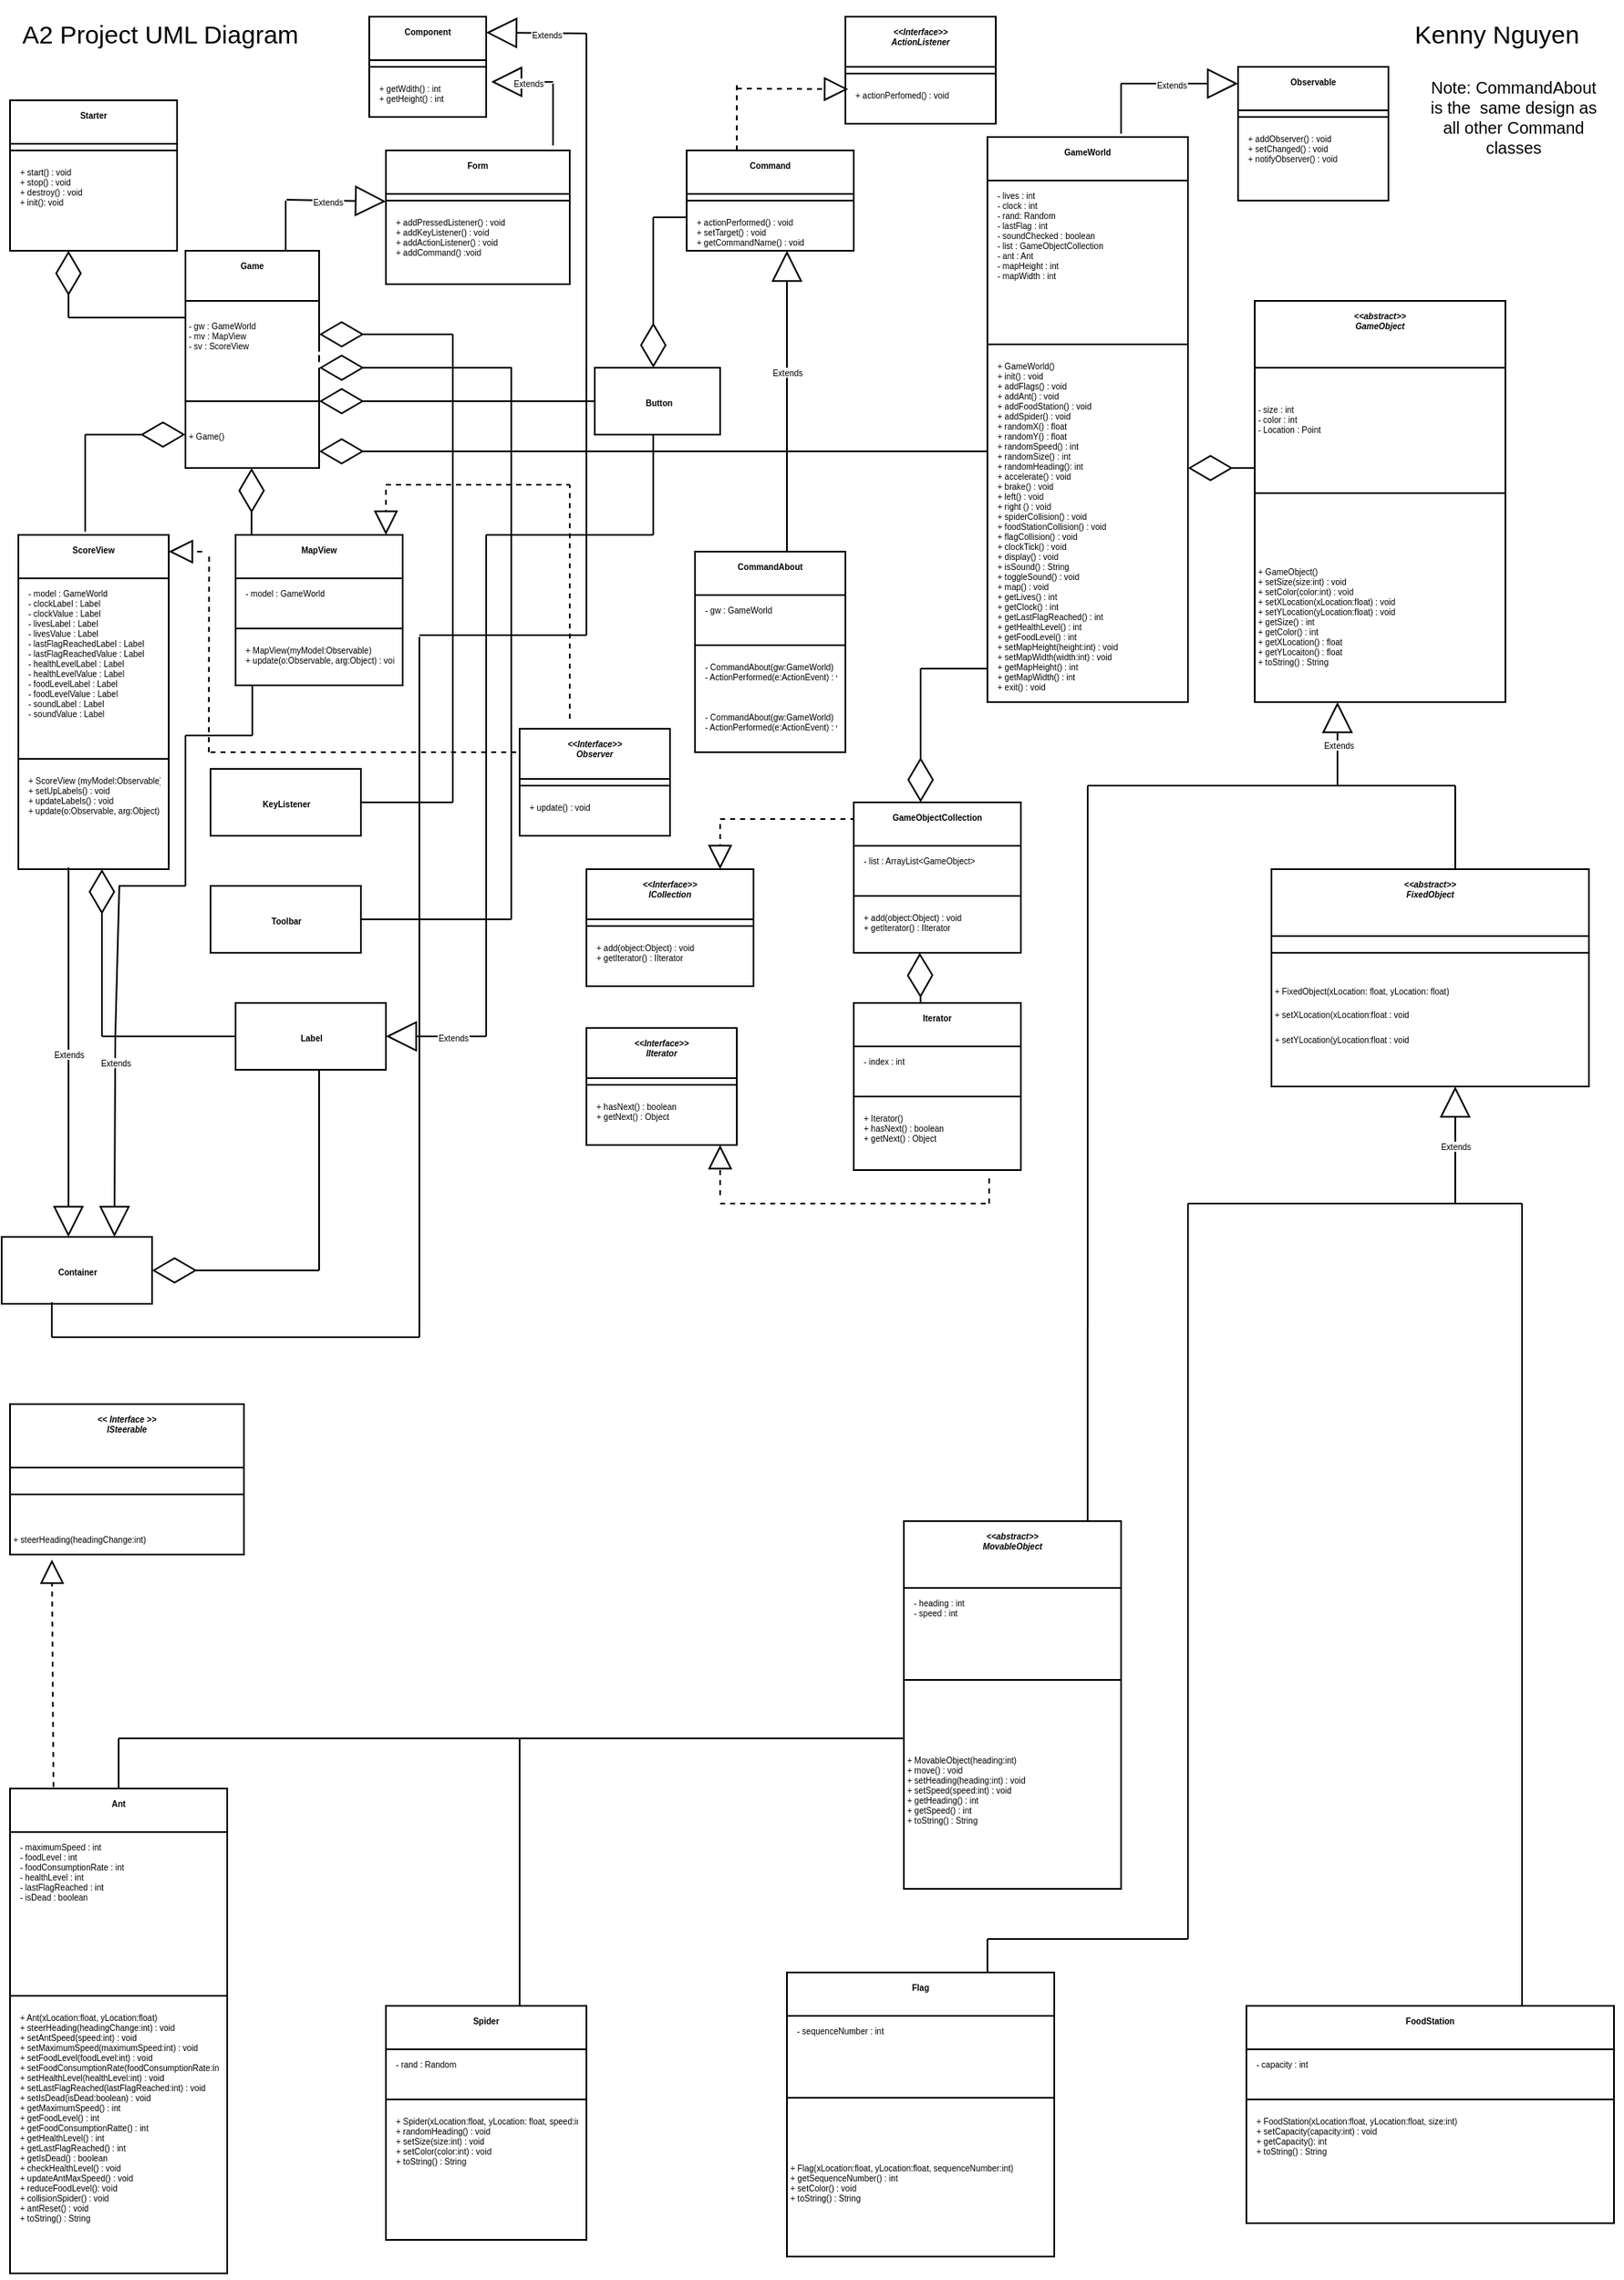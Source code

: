 <mxfile version="14.4.8" type="device"><diagram id="C5RBs43oDa-KdzZeNtuy" name="Page-1"><mxGraphModel dx="1422" dy="762" grid="1" gridSize="10" guides="1" tooltips="1" connect="1" arrows="1" fold="1" page="1" pageScale="1" pageWidth="980" pageHeight="1390" math="0" shadow="0"><root><mxCell id="WIyWlLk6GJQsqaUBKTNV-0"/><mxCell id="WIyWlLk6GJQsqaUBKTNV-1" parent="WIyWlLk6GJQsqaUBKTNV-0"/><mxCell id="zkfFHV4jXpPFQw0GAbJ--6" value="&lt;&lt;abstract&gt;&gt;&#10;FixedObject" style="swimlane;fontStyle=3;align=center;verticalAlign=top;childLayout=stackLayout;horizontal=1;startSize=40;horizontalStack=0;resizeParent=1;resizeLast=0;collapsible=1;marginBottom=0;rounded=0;shadow=0;strokeWidth=1;fontSize=5;" parent="WIyWlLk6GJQsqaUBKTNV-1" vertex="1"><mxGeometry x="770" y="520" width="190" height="130" as="geometry"><mxRectangle x="130" y="380" width="160" height="26" as="alternateBounds"/></mxGeometry></mxCell><mxCell id="zkfFHV4jXpPFQw0GAbJ--9" value="" style="line;html=1;strokeWidth=1;align=left;verticalAlign=middle;spacingTop=-1;spacingLeft=3;spacingRight=3;rotatable=0;labelPosition=right;points=[];portConstraint=eastwest;" parent="zkfFHV4jXpPFQw0GAbJ--6" vertex="1"><mxGeometry y="40" width="190" height="20" as="geometry"/></mxCell><mxCell id="ckiUGboPWnqzciFWZPrt-49" value="&lt;font style=&quot;font-size: 5px&quot;&gt;+ FixedObject(xLocation: float, yLocation: float)&lt;br&gt;+ setXLocation(xLocation:float : void&lt;br&gt;+ setYLocation(yLocation:float : void&lt;/font&gt;" style="text;html=1;align=left;verticalAlign=middle;resizable=0;points=[];autosize=1;" parent="zkfFHV4jXpPFQw0GAbJ--6" vertex="1"><mxGeometry y="60" width="190" height="50" as="geometry"/></mxCell><mxCell id="zkfFHV4jXpPFQw0GAbJ--13" value="&lt;&lt;abstract&gt;&gt;&#10;GameObject" style="swimlane;fontStyle=3;align=center;verticalAlign=top;childLayout=stackLayout;horizontal=1;startSize=40;horizontalStack=0;resizeParent=1;resizeLast=0;collapsible=1;marginBottom=0;rounded=0;shadow=0;strokeWidth=1;fontSize=5;" parent="WIyWlLk6GJQsqaUBKTNV-1" vertex="1"><mxGeometry x="760" y="180" width="150" height="240" as="geometry"><mxRectangle x="340" y="380" width="170" height="26" as="alternateBounds"/></mxGeometry></mxCell><mxCell id="0sBJ-WCTgv-c5hAL4bN1-49" value="&lt;font style=&quot;font-size: 5px;&quot;&gt;- size : int&lt;br style=&quot;font-size: 5px;&quot;&gt;- color : int&lt;br style=&quot;font-size: 5px;&quot;&gt;- Location : Point&lt;/font&gt;" style="text;html=1;strokeColor=none;fillColor=none;align=left;verticalAlign=middle;whiteSpace=wrap;rounded=0;fontSize=5;" parent="zkfFHV4jXpPFQw0GAbJ--13" vertex="1"><mxGeometry y="40" width="150" height="60" as="geometry"/></mxCell><mxCell id="zkfFHV4jXpPFQw0GAbJ--15" value="" style="line;html=1;strokeWidth=1;align=left;verticalAlign=middle;spacingTop=-1;spacingLeft=3;spacingRight=3;rotatable=0;labelPosition=right;points=[];portConstraint=eastwest;fontSize=5;" parent="zkfFHV4jXpPFQw0GAbJ--13" vertex="1"><mxGeometry y="100" width="150" height="30" as="geometry"/></mxCell><mxCell id="0sBJ-WCTgv-c5hAL4bN1-57" value="&lt;font style=&quot;font-size: 5px;&quot;&gt;&lt;br style=&quot;font-size: 5px;&quot;&gt;+ GameObject()&amp;nbsp;&lt;br style=&quot;font-size: 5px;&quot;&gt;+ setSize(size:int) : void&lt;br style=&quot;font-size: 5px;&quot;&gt;+ setColor(color:int) : void&lt;br style=&quot;font-size: 5px;&quot;&gt;+ setXLocation(xLocation:float) : void&lt;br style=&quot;font-size: 5px;&quot;&gt;+ setYLocation(yLocation:float) : void&lt;br style=&quot;font-size: 5px;&quot;&gt;+ getSize() : int&lt;br style=&quot;font-size: 5px;&quot;&gt;+ getColor() : int&lt;br style=&quot;font-size: 5px;&quot;&gt;+ getXLocation() : float&lt;br style=&quot;font-size: 5px;&quot;&gt;+ getYLocaiton() : float&lt;br style=&quot;font-size: 5px;&quot;&gt;+ toString() : String&lt;/font&gt;" style="text;html=1;strokeColor=none;fillColor=none;align=left;verticalAlign=middle;whiteSpace=wrap;rounded=0;fontSize=5;" parent="zkfFHV4jXpPFQw0GAbJ--13" vertex="1"><mxGeometry y="130" width="150" height="110" as="geometry"/></mxCell><mxCell id="zkfFHV4jXpPFQw0GAbJ--17" value="Game" style="swimlane;fontStyle=1;align=center;verticalAlign=top;childLayout=stackLayout;horizontal=1;startSize=30;horizontalStack=0;resizeParent=1;resizeLast=0;collapsible=1;marginBottom=0;rounded=0;shadow=0;strokeWidth=1;fontSize=5;" parent="WIyWlLk6GJQsqaUBKTNV-1" vertex="1"><mxGeometry x="120" y="150" width="80" height="130" as="geometry"><mxRectangle x="550" y="140" width="160" height="26" as="alternateBounds"/></mxGeometry></mxCell><mxCell id="0sBJ-WCTgv-c5hAL4bN1-13" value="&lt;font style=&quot;font-size: 5px;&quot;&gt;- gw : GameWorld&lt;br style=&quot;font-size: 5px;&quot;&gt;- mv : MapView&lt;br style=&quot;font-size: 5px;&quot;&gt;- sv : ScoreView&lt;br style=&quot;font-size: 5px;&quot;&gt;&lt;/font&gt;" style="text;html=1;strokeColor=none;fillColor=none;align=left;verticalAlign=middle;whiteSpace=wrap;rounded=0;fontSize=5;" parent="zkfFHV4jXpPFQw0GAbJ--17" vertex="1"><mxGeometry y="30" width="80" height="40" as="geometry"/></mxCell><mxCell id="zkfFHV4jXpPFQw0GAbJ--23" value="" style="line;html=1;strokeWidth=1;align=left;verticalAlign=middle;spacingTop=-1;spacingLeft=3;spacingRight=3;rotatable=0;labelPosition=right;points=[];portConstraint=eastwest;fontSize=5;" parent="zkfFHV4jXpPFQw0GAbJ--17" vertex="1"><mxGeometry y="70" width="80" height="40" as="geometry"/></mxCell><mxCell id="0sBJ-WCTgv-c5hAL4bN1-6" value="&lt;font style=&quot;font-size: 5px;&quot;&gt;+ Game()&lt;br style=&quot;font-size: 5px;&quot;&gt;&lt;/font&gt;" style="text;html=1;strokeColor=none;fillColor=none;align=left;verticalAlign=middle;whiteSpace=wrap;rounded=0;fontSize=5;" parent="zkfFHV4jXpPFQw0GAbJ--17" vertex="1"><mxGeometry y="110" width="80" as="geometry"/></mxCell><mxCell id="6AIIjI2GfxEJ0v03CVIK-68" style="edgeStyle=orthogonalEdgeStyle;rounded=0;orthogonalLoop=1;jettySize=auto;html=1;exitX=1;exitY=1;exitDx=0;exitDy=0;entryX=1;entryY=0.75;entryDx=0;entryDy=0;endArrow=diamondThin;endFill=0;strokeColor=#FFFFFF;fontSize=5;fontColor=#FFFFFF;" parent="zkfFHV4jXpPFQw0GAbJ--17" source="0sBJ-WCTgv-c5hAL4bN1-13" target="0sBJ-WCTgv-c5hAL4bN1-13" edge="1"><mxGeometry relative="1" as="geometry"/></mxCell><mxCell id="0sBJ-WCTgv-c5hAL4bN1-15" value="&lt;&lt;abstract&gt;&gt;&#10;MovableObject" style="swimlane;fontStyle=3;align=center;verticalAlign=top;childLayout=stackLayout;horizontal=1;startSize=40;horizontalStack=0;resizeParent=1;resizeParentMax=0;resizeLast=0;collapsible=1;marginBottom=0;fontSize=5;" parent="WIyWlLk6GJQsqaUBKTNV-1" vertex="1"><mxGeometry x="550" y="910" width="130" height="220" as="geometry"><mxRectangle x="480" y="360" width="120" height="40" as="alternateBounds"/></mxGeometry></mxCell><mxCell id="0sBJ-WCTgv-c5hAL4bN1-16" value="- heading : int&#10;- speed : int" style="text;strokeColor=none;fillColor=none;align=left;verticalAlign=top;spacingLeft=4;spacingRight=4;overflow=hidden;rotatable=0;points=[[0,0.5],[1,0.5]];portConstraint=eastwest;fontSize=5;" parent="0sBJ-WCTgv-c5hAL4bN1-15" vertex="1"><mxGeometry y="40" width="130" height="50" as="geometry"/></mxCell><mxCell id="0sBJ-WCTgv-c5hAL4bN1-17" value="" style="line;strokeWidth=1;fillColor=none;align=left;verticalAlign=middle;spacingTop=-1;spacingLeft=3;spacingRight=3;rotatable=0;labelPosition=right;points=[];portConstraint=eastwest;fontSize=5;" parent="0sBJ-WCTgv-c5hAL4bN1-15" vertex="1"><mxGeometry y="90" width="130" height="10" as="geometry"/></mxCell><mxCell id="0sBJ-WCTgv-c5hAL4bN1-50" value="&lt;font style=&quot;font-size: 5px;&quot;&gt;+ MovableObject(heading:int)&amp;nbsp;&lt;br style=&quot;font-size: 5px;&quot;&gt;+ move() : void&lt;br style=&quot;font-size: 5px;&quot;&gt;+ setHeading(heading:int) : void&lt;br style=&quot;font-size: 5px;&quot;&gt;+ setSpeed(speed:int) : void&lt;br style=&quot;font-size: 5px;&quot;&gt;+ getHeading() : int&lt;br style=&quot;font-size: 5px;&quot;&gt;+ getSpeed() : int&lt;br style=&quot;font-size: 5px;&quot;&gt;+ toString() : String&lt;/font&gt;" style="text;html=1;strokeColor=none;fillColor=none;align=left;verticalAlign=middle;whiteSpace=wrap;rounded=0;fontSize=5;" parent="0sBJ-WCTgv-c5hAL4bN1-15" vertex="1"><mxGeometry y="100" width="130" height="120" as="geometry"/></mxCell><mxCell id="0sBJ-WCTgv-c5hAL4bN1-29" value="Flag" style="swimlane;fontStyle=1;align=center;verticalAlign=top;childLayout=stackLayout;horizontal=1;startSize=26;horizontalStack=0;resizeParent=1;resizeParentMax=0;resizeLast=0;collapsible=1;marginBottom=0;fontSize=5;" parent="WIyWlLk6GJQsqaUBKTNV-1" vertex="1"><mxGeometry x="480" y="1180" width="160" height="170" as="geometry"/></mxCell><mxCell id="0sBJ-WCTgv-c5hAL4bN1-30" value="- sequenceNumber : int&#10;" style="text;strokeColor=none;fillColor=none;align=left;verticalAlign=top;spacingLeft=4;spacingRight=4;overflow=hidden;rotatable=0;points=[[0,0.5],[1,0.5]];portConstraint=eastwest;fontSize=5;" parent="0sBJ-WCTgv-c5hAL4bN1-29" vertex="1"><mxGeometry y="26" width="160" height="44" as="geometry"/></mxCell><mxCell id="0sBJ-WCTgv-c5hAL4bN1-31" value="" style="line;strokeWidth=1;fillColor=none;align=left;verticalAlign=middle;spacingTop=-1;spacingLeft=3;spacingRight=3;rotatable=0;labelPosition=right;points=[];portConstraint=eastwest;fontSize=5;" parent="0sBJ-WCTgv-c5hAL4bN1-29" vertex="1"><mxGeometry y="70" width="160" height="10" as="geometry"/></mxCell><mxCell id="0sBJ-WCTgv-c5hAL4bN1-62" value="&lt;font style=&quot;font-size: 5px;&quot;&gt;+ Flag(xLocation:float, yLocation:float, sequenceNumber:int)&lt;br style=&quot;font-size: 5px;&quot;&gt;+ getSequenceNumber() : int&lt;br style=&quot;font-size: 5px;&quot;&gt;+ setColor() : void&lt;br style=&quot;font-size: 5px;&quot;&gt;+ toString() : String&lt;/font&gt;" style="text;html=1;strokeColor=none;fillColor=none;align=left;verticalAlign=middle;whiteSpace=wrap;rounded=0;fontSize=5;" parent="0sBJ-WCTgv-c5hAL4bN1-29" vertex="1"><mxGeometry y="80" width="160" height="90" as="geometry"/></mxCell><mxCell id="0sBJ-WCTgv-c5hAL4bN1-33" value="FoodStation" style="swimlane;fontStyle=1;align=center;verticalAlign=top;childLayout=stackLayout;horizontal=1;startSize=26;horizontalStack=0;resizeParent=1;resizeParentMax=0;resizeLast=0;collapsible=1;marginBottom=0;fontSize=5;" parent="WIyWlLk6GJQsqaUBKTNV-1" vertex="1"><mxGeometry x="755" y="1200" width="220" height="130" as="geometry"/></mxCell><mxCell id="0sBJ-WCTgv-c5hAL4bN1-34" value="- capacity : int" style="text;strokeColor=none;fillColor=none;align=left;verticalAlign=top;spacingLeft=4;spacingRight=4;overflow=hidden;rotatable=0;points=[[0,0.5],[1,0.5]];portConstraint=eastwest;fontSize=5;" parent="0sBJ-WCTgv-c5hAL4bN1-33" vertex="1"><mxGeometry y="26" width="220" height="26" as="geometry"/></mxCell><mxCell id="0sBJ-WCTgv-c5hAL4bN1-35" value="" style="line;strokeWidth=1;fillColor=none;align=left;verticalAlign=middle;spacingTop=-1;spacingLeft=3;spacingRight=3;rotatable=0;labelPosition=right;points=[];portConstraint=eastwest;" parent="0sBJ-WCTgv-c5hAL4bN1-33" vertex="1"><mxGeometry y="52" width="220" height="8" as="geometry"/></mxCell><mxCell id="0sBJ-WCTgv-c5hAL4bN1-36" value="+ FoodStation(xLocation:float, yLocation:float, size:int)&#10;+ setCapacity(capacity:int) : void&#10;+ getCapacity(): int&#10;+ toString() : String" style="text;strokeColor=none;fillColor=none;align=left;verticalAlign=top;spacingLeft=4;spacingRight=4;overflow=hidden;rotatable=0;points=[[0,0.5],[1,0.5]];portConstraint=eastwest;fontSize=5;" parent="0sBJ-WCTgv-c5hAL4bN1-33" vertex="1"><mxGeometry y="60" width="220" height="70" as="geometry"/></mxCell><mxCell id="0sBJ-WCTgv-c5hAL4bN1-38" value="Ant" style="swimlane;fontStyle=1;align=center;verticalAlign=top;childLayout=stackLayout;horizontal=1;startSize=26;horizontalStack=0;resizeParent=1;resizeParentMax=0;resizeLast=0;collapsible=1;marginBottom=0;fontSize=5;" parent="WIyWlLk6GJQsqaUBKTNV-1" vertex="1"><mxGeometry x="15" y="1070" width="130" height="290" as="geometry"/></mxCell><mxCell id="0sBJ-WCTgv-c5hAL4bN1-39" value="- maximumSpeed : int&#10;- foodLevel : int&#10;- foodConsumptionRate : int&#10;- healthLevel : int&#10;- lastFlagReached : int&#10;- isDead : boolean" style="text;strokeColor=none;fillColor=none;align=left;verticalAlign=top;spacingLeft=4;spacingRight=4;overflow=hidden;rotatable=0;points=[[0,0.5],[1,0.5]];portConstraint=eastwest;fontSize=5;" parent="0sBJ-WCTgv-c5hAL4bN1-38" vertex="1"><mxGeometry y="26" width="130" height="94" as="geometry"/></mxCell><mxCell id="0sBJ-WCTgv-c5hAL4bN1-40" value="" style="line;strokeWidth=1;fillColor=none;align=left;verticalAlign=middle;spacingTop=-1;spacingLeft=3;spacingRight=3;rotatable=0;labelPosition=right;points=[];portConstraint=eastwest;" parent="0sBJ-WCTgv-c5hAL4bN1-38" vertex="1"><mxGeometry y="120" width="130" height="8" as="geometry"/></mxCell><mxCell id="0sBJ-WCTgv-c5hAL4bN1-41" value="+ Ant(xLocation:float, yLocation:float)&#10;+ steerHeading(headingChange:int) : void&#10;+ setAntSpeed(speed:int) : void&#10;+ setMaximumSpeed(maximumSpeed:int) : void&#10;+ setFoodLevel(foodLevel:int) : void&#10;+ setFoodConsumptionRate(foodConsumptionRate:int) : void&#10;+ setHealthLevel(healthLevel:int) : void&#10;+ setLastFlagReached(lastFlagReached:int) : void&#10;+ setIsDead(isDead:boolean) : void&#10;+ getMaximumSpeed() : int&#10;+ getFoodLevel() : int&#10;+ getFoodConsumptionRatte() : int&#10;+ getHealthLevel() : int&#10;+ getLastFlagReached() : int&#10;+ getIsDead() : boolean&#10;+ checkHealthLevel() : void&#10;+ updateAntMaxSpeed() : void&#10;+ reduceFoodLevel(): void&#10;+ collisionSpider() : void&#10;+ antReset() : void&#10;+ toString() : String" style="text;strokeColor=none;fillColor=none;align=left;verticalAlign=top;spacingLeft=4;spacingRight=4;overflow=hidden;rotatable=0;points=[[0,0.5],[1,0.5]];portConstraint=eastwest;fontSize=5;" parent="0sBJ-WCTgv-c5hAL4bN1-38" vertex="1"><mxGeometry y="128" width="130" height="162" as="geometry"/></mxCell><mxCell id="0sBJ-WCTgv-c5hAL4bN1-42" value="Spider" style="swimlane;fontStyle=1;align=center;verticalAlign=top;childLayout=stackLayout;horizontal=1;startSize=26;horizontalStack=0;resizeParent=1;resizeParentMax=0;resizeLast=0;collapsible=1;marginBottom=0;fontSize=5;" parent="WIyWlLk6GJQsqaUBKTNV-1" vertex="1"><mxGeometry x="240" y="1200" width="120" height="140" as="geometry"/></mxCell><mxCell id="0sBJ-WCTgv-c5hAL4bN1-43" value="- rand : Random" style="text;strokeColor=none;fillColor=none;align=left;verticalAlign=top;spacingLeft=4;spacingRight=4;overflow=hidden;rotatable=0;points=[[0,0.5],[1,0.5]];portConstraint=eastwest;fontSize=5;" parent="0sBJ-WCTgv-c5hAL4bN1-42" vertex="1"><mxGeometry y="26" width="120" height="26" as="geometry"/></mxCell><mxCell id="0sBJ-WCTgv-c5hAL4bN1-44" value="" style="line;strokeWidth=1;fillColor=none;align=left;verticalAlign=middle;spacingTop=-1;spacingLeft=3;spacingRight=3;rotatable=0;labelPosition=right;points=[];portConstraint=eastwest;fontSize=5;" parent="0sBJ-WCTgv-c5hAL4bN1-42" vertex="1"><mxGeometry y="52" width="120" height="8" as="geometry"/></mxCell><mxCell id="0sBJ-WCTgv-c5hAL4bN1-45" value="+ Spider(xLocation:float, yLocation: float, speed:int, size:int, heading:int)&#10;+ randomHeading() : void&#10;+ setSize(size:int) : void&#10;+ setColor(color:int) : void&#10;+ toString() : String" style="text;strokeColor=none;fillColor=none;align=left;verticalAlign=top;spacingLeft=4;spacingRight=4;overflow=hidden;rotatable=0;points=[[0,0.5],[1,0.5]];portConstraint=eastwest;fontSize=5;" parent="0sBJ-WCTgv-c5hAL4bN1-42" vertex="1"><mxGeometry y="60" width="120" height="80" as="geometry"/></mxCell><mxCell id="0sBJ-WCTgv-c5hAL4bN1-51" value="&lt;&lt; Interface &gt;&gt;&#10;ISteerable" style="swimlane;fontStyle=3;align=center;verticalAlign=top;childLayout=stackLayout;horizontal=1;startSize=38;horizontalStack=0;resizeParent=1;resizeParentMax=0;resizeLast=0;collapsible=1;marginBottom=0;fontSize=5;" parent="WIyWlLk6GJQsqaUBKTNV-1" vertex="1"><mxGeometry x="15" y="840" width="140" height="90" as="geometry"/></mxCell><mxCell id="0sBJ-WCTgv-c5hAL4bN1-53" value="" style="line;strokeWidth=1;fillColor=none;align=left;verticalAlign=middle;spacingTop=-1;spacingLeft=3;spacingRight=3;rotatable=0;labelPosition=right;points=[];portConstraint=eastwest;fontSize=5;" parent="0sBJ-WCTgv-c5hAL4bN1-51" vertex="1"><mxGeometry y="38" width="140" height="32" as="geometry"/></mxCell><mxCell id="OVu43aljjPS-KB-JxpnN-4" value="&lt;font style=&quot;font-size: 5px;&quot;&gt;+ steerHeading(headingChange:int)&lt;/font&gt;" style="text;html=1;strokeColor=none;fillColor=none;align=left;verticalAlign=middle;whiteSpace=wrap;rounded=0;fontSize=5;" parent="0sBJ-WCTgv-c5hAL4bN1-51" vertex="1"><mxGeometry y="70" width="140" height="20" as="geometry"/></mxCell><mxCell id="ckiUGboPWnqzciFWZPrt-0" value="Starter" style="swimlane;fontStyle=1;align=center;verticalAlign=top;childLayout=stackLayout;horizontal=1;startSize=26;horizontalStack=0;resizeParent=1;resizeParentMax=0;resizeLast=0;collapsible=1;marginBottom=0;fontSize=5;" parent="WIyWlLk6GJQsqaUBKTNV-1" vertex="1"><mxGeometry x="15" y="60" width="100" height="90" as="geometry"/></mxCell><mxCell id="ckiUGboPWnqzciFWZPrt-2" value="" style="line;strokeWidth=1;fillColor=none;align=left;verticalAlign=middle;spacingTop=-1;spacingLeft=3;spacingRight=3;rotatable=0;labelPosition=right;points=[];portConstraint=eastwest;fontSize=5;" parent="ckiUGboPWnqzciFWZPrt-0" vertex="1"><mxGeometry y="26" width="100" height="8" as="geometry"/></mxCell><mxCell id="ckiUGboPWnqzciFWZPrt-3" value="+ start() : void &#10;+ stop() : void&#10;+ destroy() : void&#10;+ init(): void " style="text;strokeColor=none;fillColor=none;align=left;verticalAlign=top;spacingLeft=4;spacingRight=4;overflow=hidden;rotatable=0;points=[[0,0.5],[1,0.5]];portConstraint=eastwest;fontSize=5;" parent="ckiUGboPWnqzciFWZPrt-0" vertex="1"><mxGeometry y="34" width="100" height="56" as="geometry"/></mxCell><mxCell id="ckiUGboPWnqzciFWZPrt-10" value="GameWorld" style="swimlane;fontStyle=1;align=center;verticalAlign=top;childLayout=stackLayout;horizontal=1;startSize=26;horizontalStack=0;resizeParent=1;resizeParentMax=0;resizeLast=0;collapsible=1;marginBottom=0;fontSize=5;" parent="WIyWlLk6GJQsqaUBKTNV-1" vertex="1"><mxGeometry x="600" y="82" width="120" height="338" as="geometry"/></mxCell><mxCell id="ckiUGboPWnqzciFWZPrt-11" value="- lives : int&#10;- clock : int&#10;- rand: Random&#10;- lastFlag : int&#10;- soundChecked : boolean&#10;- list : GameObjectCollection&#10;- ant : Ant&#10;- mapHeight : int&#10;- mapWidth : int" style="text;strokeColor=none;fillColor=none;align=left;verticalAlign=top;spacingLeft=4;spacingRight=4;overflow=hidden;rotatable=0;points=[[0,0.5],[1,0.5]];portConstraint=eastwest;fontSize=5;" parent="ckiUGboPWnqzciFWZPrt-10" vertex="1"><mxGeometry y="26" width="120" height="94" as="geometry"/></mxCell><mxCell id="ckiUGboPWnqzciFWZPrt-12" value="" style="line;strokeWidth=1;fillColor=none;align=left;verticalAlign=middle;spacingTop=-1;spacingLeft=3;spacingRight=3;rotatable=0;labelPosition=right;points=[];portConstraint=eastwest;fontSize=5;" parent="ckiUGboPWnqzciFWZPrt-10" vertex="1"><mxGeometry y="120" width="120" height="8" as="geometry"/></mxCell><mxCell id="ckiUGboPWnqzciFWZPrt-13" value="+ GameWorld()&#10;+ init() : void&#10;+ addFlags() : void&#10;+ addAnt() : void&#10;+ addFoodStation() : void&#10;+ addSpider() : void&#10;+ randomX() : float&#10;+ randomY() : float&#10;+ randomSpeed() : int&#10;+ randomSize() : int&#10;+ randomHeading(): int&#10;+ accelerate() : void&#10;+ brake() : void&#10;+ left() : void&#10;+ right () : void&#10;+ spiderCollision() : void&#10;+ foodStationCollision() : void&#10;+ flagCollision() : void&#10;+ clockTick() : void&#10;+ display() : void&#10;+ isSound() : String&#10;+ toggleSound() : void&#10;+ map() : void&#10;+ getLives() : int&#10;+ getClock() : int&#10;+ getLastFlagReached() : int&#10;+ getHealthLevel() : int&#10;+ getFoodLevel() : int&#10;+ setMapHeight(height:int) : void&#10;+ setMapWidth(width:int) : void&#10;+ getMapHeight() : int&#10;+ getMapWidth() : int&#10;+ exit() : void&#10;" style="text;strokeColor=none;fillColor=none;align=left;verticalAlign=top;spacingLeft=4;spacingRight=4;overflow=hidden;rotatable=0;points=[[0,0.5],[1,0.5]];portConstraint=eastwest;fontSize=5;" parent="ckiUGboPWnqzciFWZPrt-10" vertex="1"><mxGeometry y="128" width="120" height="210" as="geometry"/></mxCell><mxCell id="ckiUGboPWnqzciFWZPrt-40" value="&lt;font style=&quot;font-size: 15px&quot;&gt;A2 Project UML Diagram&lt;/font&gt;" style="text;html=1;strokeColor=none;fillColor=none;align=center;verticalAlign=middle;whiteSpace=wrap;rounded=0;" parent="WIyWlLk6GJQsqaUBKTNV-1" vertex="1"><mxGeometry x="10" width="190" height="40" as="geometry"/></mxCell><mxCell id="ckiUGboPWnqzciFWZPrt-41" value="&lt;font style=&quot;font-size: 15px&quot;&gt;Kenny Nguyen&lt;/font&gt;" style="text;html=1;strokeColor=none;fillColor=none;align=center;verticalAlign=middle;whiteSpace=wrap;rounded=0;" parent="WIyWlLk6GJQsqaUBKTNV-1" vertex="1"><mxGeometry x="830" width="150" height="40" as="geometry"/></mxCell><mxCell id="OVu43aljjPS-KB-JxpnN-8" value="" style="endArrow=diamondThin;endFill=0;endSize=24;html=1;fontSize=5;fontColor=#FFFFFF;" parent="WIyWlLk6GJQsqaUBKTNV-1" edge="1"><mxGeometry width="160" relative="1" as="geometry"><mxPoint x="50" y="190" as="sourcePoint"/><mxPoint x="50" y="150" as="targetPoint"/></mxGeometry></mxCell><mxCell id="OVu43aljjPS-KB-JxpnN-14" value="" style="endArrow=none;html=1;fontSize=5;" parent="WIyWlLk6GJQsqaUBKTNV-1" edge="1"><mxGeometry width="50" height="50" relative="1" as="geometry"><mxPoint x="50" y="190" as="sourcePoint"/><mxPoint x="120" y="190" as="targetPoint"/></mxGeometry></mxCell><mxCell id="OVu43aljjPS-KB-JxpnN-18" value="" style="endArrow=none;html=1;fontSize=5;" parent="WIyWlLk6GJQsqaUBKTNV-1" edge="1"><mxGeometry width="50" height="50" relative="1" as="geometry"><mxPoint x="60" y="260" as="sourcePoint"/><mxPoint x="60" y="318" as="targetPoint"/><Array as="points"/></mxGeometry></mxCell><mxCell id="OVu43aljjPS-KB-JxpnN-19" value="Extends" style="endArrow=block;endSize=16;endFill=0;html=1;fontSize=5;" parent="WIyWlLk6GJQsqaUBKTNV-1" edge="1"><mxGeometry width="160" relative="1" as="geometry"><mxPoint x="809.5" y="470" as="sourcePoint"/><mxPoint x="809.5" y="420" as="targetPoint"/><mxPoint as="offset"/></mxGeometry></mxCell><mxCell id="OVu43aljjPS-KB-JxpnN-20" value="" style="endArrow=none;html=1;fontSize=5;" parent="WIyWlLk6GJQsqaUBKTNV-1" edge="1"><mxGeometry width="50" height="50" relative="1" as="geometry"><mxPoint x="660" y="470" as="sourcePoint"/><mxPoint x="880" y="470" as="targetPoint"/></mxGeometry></mxCell><mxCell id="OVu43aljjPS-KB-JxpnN-21" value="" style="endArrow=none;html=1;fontSize=5;exitX=0.846;exitY=0;exitDx=0;exitDy=0;exitPerimeter=0;" parent="WIyWlLk6GJQsqaUBKTNV-1" source="0sBJ-WCTgv-c5hAL4bN1-15" edge="1"><mxGeometry width="50" height="50" relative="1" as="geometry"><mxPoint x="610" y="520" as="sourcePoint"/><mxPoint x="660" y="470" as="targetPoint"/></mxGeometry></mxCell><mxCell id="OVu43aljjPS-KB-JxpnN-22" value="" style="endArrow=none;html=1;fontSize=5;" parent="WIyWlLk6GJQsqaUBKTNV-1" edge="1"><mxGeometry width="50" height="50" relative="1" as="geometry"><mxPoint x="880" y="520" as="sourcePoint"/><mxPoint x="880" y="470" as="targetPoint"/></mxGeometry></mxCell><mxCell id="OVu43aljjPS-KB-JxpnN-24" value="Extends" style="endArrow=block;endSize=16;endFill=0;html=1;fontSize=5;" parent="WIyWlLk6GJQsqaUBKTNV-1" edge="1"><mxGeometry x="-0.2" width="160" relative="1" as="geometry"><mxPoint x="180.58" y="119.5" as="sourcePoint"/><mxPoint x="240" y="120.5" as="targetPoint"/><mxPoint as="offset"/></mxGeometry></mxCell><mxCell id="OVu43aljjPS-KB-JxpnN-25" value="" style="endArrow=none;html=1;fontSize=5;" parent="WIyWlLk6GJQsqaUBKTNV-1" edge="1"><mxGeometry width="50" height="50" relative="1" as="geometry"><mxPoint x="80" y="1040" as="sourcePoint"/><mxPoint x="550" y="1040" as="targetPoint"/></mxGeometry></mxCell><mxCell id="OVu43aljjPS-KB-JxpnN-27" value="" style="endArrow=none;html=1;fontSize=5;" parent="WIyWlLk6GJQsqaUBKTNV-1" edge="1"><mxGeometry width="50" height="50" relative="1" as="geometry"><mxPoint x="320" y="1200" as="sourcePoint"/><mxPoint x="320" y="1040" as="targetPoint"/></mxGeometry></mxCell><mxCell id="OVu43aljjPS-KB-JxpnN-28" value="Extends" style="endArrow=block;endSize=16;endFill=0;html=1;fontSize=5;" parent="WIyWlLk6GJQsqaUBKTNV-1" edge="1"><mxGeometry width="160" relative="1" as="geometry"><mxPoint x="880" y="720" as="sourcePoint"/><mxPoint x="880" y="650" as="targetPoint"/><mxPoint as="offset"/></mxGeometry></mxCell><mxCell id="OVu43aljjPS-KB-JxpnN-29" value="" style="endArrow=none;html=1;fontSize=5;" parent="WIyWlLk6GJQsqaUBKTNV-1" edge="1"><mxGeometry width="50" height="50" relative="1" as="geometry"><mxPoint x="720" y="720" as="sourcePoint"/><mxPoint x="920" y="720" as="targetPoint"/></mxGeometry></mxCell><mxCell id="OVu43aljjPS-KB-JxpnN-30" value="" style="endArrow=none;html=1;fontSize=5;exitX=0.75;exitY=0;exitDx=0;exitDy=0;" parent="WIyWlLk6GJQsqaUBKTNV-1" source="0sBJ-WCTgv-c5hAL4bN1-33" edge="1"><mxGeometry width="50" height="50" relative="1" as="geometry"><mxPoint x="920" y="750" as="sourcePoint"/><mxPoint x="920" y="720" as="targetPoint"/></mxGeometry></mxCell><mxCell id="OVu43aljjPS-KB-JxpnN-31" value="" style="endArrow=none;html=1;fontSize=5;" parent="WIyWlLk6GJQsqaUBKTNV-1" edge="1"><mxGeometry width="50" height="50" relative="1" as="geometry"><mxPoint x="720" y="1160" as="sourcePoint"/><mxPoint x="720" y="720" as="targetPoint"/></mxGeometry></mxCell><mxCell id="6AIIjI2GfxEJ0v03CVIK-0" value="CommandAbout&#10;" style="swimlane;fontStyle=1;align=center;verticalAlign=top;childLayout=stackLayout;horizontal=1;startSize=26;horizontalStack=0;resizeParent=1;resizeParentMax=0;resizeLast=0;collapsible=1;marginBottom=0;fontSize=5;" parent="WIyWlLk6GJQsqaUBKTNV-1" vertex="1"><mxGeometry x="425" y="330" width="90" height="120" as="geometry"/></mxCell><mxCell id="6AIIjI2GfxEJ0v03CVIK-1" value="- gw : GameWorld" style="text;strokeColor=none;fillColor=none;align=left;verticalAlign=top;spacingLeft=4;spacingRight=4;overflow=hidden;rotatable=0;points=[[0,0.5],[1,0.5]];portConstraint=eastwest;fontSize=5;" parent="6AIIjI2GfxEJ0v03CVIK-0" vertex="1"><mxGeometry y="26" width="90" height="26" as="geometry"/></mxCell><mxCell id="6AIIjI2GfxEJ0v03CVIK-2" value="" style="line;strokeWidth=1;fillColor=none;align=left;verticalAlign=middle;spacingTop=-1;spacingLeft=3;spacingRight=3;rotatable=0;labelPosition=right;points=[];portConstraint=eastwest;fontSize=5;" parent="6AIIjI2GfxEJ0v03CVIK-0" vertex="1"><mxGeometry y="52" width="90" height="8" as="geometry"/></mxCell><mxCell id="6AIIjI2GfxEJ0v03CVIK-91" value="- CommandAbout(gw:GameWorld)&#10;- ActionPerformed(e:ActionEvent) : void" style="text;strokeColor=none;fillColor=none;align=left;verticalAlign=top;spacingLeft=4;spacingRight=4;overflow=hidden;rotatable=0;points=[[0,0.5],[1,0.5]];portConstraint=eastwest;fontSize=5;" parent="6AIIjI2GfxEJ0v03CVIK-0" vertex="1"><mxGeometry y="60" width="90" height="30" as="geometry"/></mxCell><mxCell id="6AIIjI2GfxEJ0v03CVIK-3" value="- CommandAbout(gw:GameWorld)&#10;- ActionPerformed(e:ActionEvent) : void" style="text;strokeColor=none;fillColor=none;align=left;verticalAlign=top;spacingLeft=4;spacingRight=4;overflow=hidden;rotatable=0;points=[[0,0.5],[1,0.5]];portConstraint=eastwest;fontSize=5;" parent="6AIIjI2GfxEJ0v03CVIK-0" vertex="1"><mxGeometry y="90" width="90" height="30" as="geometry"/></mxCell><mxCell id="6AIIjI2GfxEJ0v03CVIK-5" value="ScoreView" style="swimlane;fontStyle=1;align=center;verticalAlign=top;childLayout=stackLayout;horizontal=1;startSize=26;horizontalStack=0;resizeParent=1;resizeParentMax=0;resizeLast=0;collapsible=1;marginBottom=0;fontSize=5;" parent="WIyWlLk6GJQsqaUBKTNV-1" vertex="1"><mxGeometry x="20" y="320" width="90" height="200" as="geometry"/></mxCell><mxCell id="6AIIjI2GfxEJ0v03CVIK-6" value="- model : GameWorld&#10;- clockLabel : Label&#10;- clockValue : Label&#10;- livesLabel : Label&#10;- livesValue : Label&#10;- lastFlagReachedLabel : Label&#10;- lastFlagReachedValue : Label&#10;- healthLevelLabel : Label&#10;- healthLevelValue : Label&#10;- foodLevelLabel : Label&#10;- foodLevelValue : Label&#10;- soundLabel : Label&#10;- soundValue : Label" style="text;strokeColor=none;fillColor=none;align=left;verticalAlign=top;spacingLeft=4;spacingRight=4;overflow=hidden;rotatable=0;points=[[0,0.5],[1,0.5]];portConstraint=eastwest;fontSize=5;" parent="6AIIjI2GfxEJ0v03CVIK-5" vertex="1"><mxGeometry y="26" width="90" height="104" as="geometry"/></mxCell><mxCell id="6AIIjI2GfxEJ0v03CVIK-7" value="" style="line;strokeWidth=1;fillColor=none;align=left;verticalAlign=middle;spacingTop=-1;spacingLeft=3;spacingRight=3;rotatable=0;labelPosition=right;points=[];portConstraint=eastwest;" parent="6AIIjI2GfxEJ0v03CVIK-5" vertex="1"><mxGeometry y="130" width="90" height="8" as="geometry"/></mxCell><mxCell id="6AIIjI2GfxEJ0v03CVIK-8" value="+ ScoreView (myModel:Observable) &#10;+ setUpLabels() : void&#10;+ updateLabels() : void&#10;+ update(o:Observable, arg:Object) : void" style="text;strokeColor=none;fillColor=none;align=left;verticalAlign=top;spacingLeft=4;spacingRight=4;overflow=hidden;rotatable=0;points=[[0,0.5],[1,0.5]];portConstraint=eastwest;fontSize=5;" parent="6AIIjI2GfxEJ0v03CVIK-5" vertex="1"><mxGeometry y="138" width="90" height="62" as="geometry"/></mxCell><mxCell id="6AIIjI2GfxEJ0v03CVIK-9" value="MapView" style="swimlane;fontStyle=1;align=center;verticalAlign=top;childLayout=stackLayout;horizontal=1;startSize=26;horizontalStack=0;resizeParent=1;resizeParentMax=0;resizeLast=0;collapsible=1;marginBottom=0;fontSize=5;" parent="WIyWlLk6GJQsqaUBKTNV-1" vertex="1"><mxGeometry x="150" y="320" width="100" height="90" as="geometry"/></mxCell><mxCell id="6AIIjI2GfxEJ0v03CVIK-10" value="- model : GameWorld" style="text;strokeColor=none;fillColor=none;align=left;verticalAlign=top;spacingLeft=4;spacingRight=4;overflow=hidden;rotatable=0;points=[[0,0.5],[1,0.5]];portConstraint=eastwest;fontSize=5;" parent="6AIIjI2GfxEJ0v03CVIK-9" vertex="1"><mxGeometry y="26" width="100" height="26" as="geometry"/></mxCell><mxCell id="6AIIjI2GfxEJ0v03CVIK-11" value="" style="line;strokeWidth=1;fillColor=none;align=left;verticalAlign=middle;spacingTop=-1;spacingLeft=3;spacingRight=3;rotatable=0;labelPosition=right;points=[];portConstraint=eastwest;fontSize=5;" parent="6AIIjI2GfxEJ0v03CVIK-9" vertex="1"><mxGeometry y="52" width="100" height="8" as="geometry"/></mxCell><mxCell id="6AIIjI2GfxEJ0v03CVIK-12" value="+ MapView(myModel:Observable) &#10;+ update(o:Observable, arg:Object) : void" style="text;strokeColor=none;fillColor=none;align=left;verticalAlign=top;spacingLeft=4;spacingRight=4;overflow=hidden;rotatable=0;points=[[0,0.5],[1,0.5]];portConstraint=eastwest;fontSize=5;" parent="6AIIjI2GfxEJ0v03CVIK-9" vertex="1"><mxGeometry y="60" width="100" height="30" as="geometry"/></mxCell><mxCell id="6AIIjI2GfxEJ0v03CVIK-18" value="GameObjectCollection" style="swimlane;fontStyle=1;align=center;verticalAlign=top;childLayout=stackLayout;horizontal=1;startSize=26;horizontalStack=0;resizeParent=1;resizeParentMax=0;resizeLast=0;collapsible=1;marginBottom=0;fontSize=5;" parent="WIyWlLk6GJQsqaUBKTNV-1" vertex="1"><mxGeometry x="520" y="480" width="100" height="90" as="geometry"/></mxCell><mxCell id="6AIIjI2GfxEJ0v03CVIK-19" value="- list : ArrayList&lt;GameObject&gt;" style="text;strokeColor=none;fillColor=none;align=left;verticalAlign=top;spacingLeft=4;spacingRight=4;overflow=hidden;rotatable=0;points=[[0,0.5],[1,0.5]];portConstraint=eastwest;fontSize=5;" parent="6AIIjI2GfxEJ0v03CVIK-18" vertex="1"><mxGeometry y="26" width="100" height="26" as="geometry"/></mxCell><mxCell id="6AIIjI2GfxEJ0v03CVIK-20" value="" style="line;strokeWidth=1;fillColor=none;align=left;verticalAlign=middle;spacingTop=-1;spacingLeft=3;spacingRight=3;rotatable=0;labelPosition=right;points=[];portConstraint=eastwest;fontSize=5;" parent="6AIIjI2GfxEJ0v03CVIK-18" vertex="1"><mxGeometry y="52" width="100" height="8" as="geometry"/></mxCell><mxCell id="6AIIjI2GfxEJ0v03CVIK-21" value="+ add(object:Object) : void&#10;+ getIterator() : IIterator" style="text;strokeColor=none;fillColor=none;align=left;verticalAlign=top;spacingLeft=4;spacingRight=4;overflow=hidden;rotatable=0;points=[[0,0.5],[1,0.5]];portConstraint=eastwest;fontSize=5;" parent="6AIIjI2GfxEJ0v03CVIK-18" vertex="1"><mxGeometry y="60" width="100" height="30" as="geometry"/></mxCell><mxCell id="6AIIjI2GfxEJ0v03CVIK-23" value="&lt;&lt;Interface&gt;&gt;&#10;ICollection" style="swimlane;fontStyle=3;align=center;verticalAlign=top;childLayout=stackLayout;horizontal=1;startSize=30;horizontalStack=0;resizeParent=1;resizeParentMax=0;resizeLast=0;collapsible=1;marginBottom=0;fontSize=5;" parent="WIyWlLk6GJQsqaUBKTNV-1" vertex="1"><mxGeometry x="360" y="520" width="100" height="70" as="geometry"/></mxCell><mxCell id="6AIIjI2GfxEJ0v03CVIK-25" value="" style="line;strokeWidth=1;fillColor=none;align=left;verticalAlign=middle;spacingTop=-1;spacingLeft=3;spacingRight=3;rotatable=0;labelPosition=right;points=[];portConstraint=eastwest;fontSize=5;" parent="6AIIjI2GfxEJ0v03CVIK-23" vertex="1"><mxGeometry y="30" width="100" height="8" as="geometry"/></mxCell><mxCell id="6AIIjI2GfxEJ0v03CVIK-26" value="+ add(object:Object) : void&#10;+ getIterator() : IIterator" style="text;strokeColor=none;fillColor=none;align=left;verticalAlign=top;spacingLeft=4;spacingRight=4;overflow=hidden;rotatable=0;points=[[0,0.5],[1,0.5]];portConstraint=eastwest;fontSize=5;" parent="6AIIjI2GfxEJ0v03CVIK-23" vertex="1"><mxGeometry y="38" width="100" height="32" as="geometry"/></mxCell><mxCell id="6AIIjI2GfxEJ0v03CVIK-27" value="&lt;&lt;Interface&gt;&gt;&#10;IIterator" style="swimlane;fontStyle=3;align=center;verticalAlign=top;childLayout=stackLayout;horizontal=1;startSize=30;horizontalStack=0;resizeParent=1;resizeParentMax=0;resizeLast=0;collapsible=1;marginBottom=0;fontSize=5;" parent="WIyWlLk6GJQsqaUBKTNV-1" vertex="1"><mxGeometry x="360" y="615" width="90" height="70" as="geometry"/></mxCell><mxCell id="6AIIjI2GfxEJ0v03CVIK-29" value="" style="line;strokeWidth=1;fillColor=none;align=left;verticalAlign=middle;spacingTop=-1;spacingLeft=3;spacingRight=3;rotatable=0;labelPosition=right;points=[];portConstraint=eastwest;fontSize=5;" parent="6AIIjI2GfxEJ0v03CVIK-27" vertex="1"><mxGeometry y="30" width="90" height="8" as="geometry"/></mxCell><mxCell id="6AIIjI2GfxEJ0v03CVIK-30" value="+ hasNext() : boolean&#10;+ getNext() : Object" style="text;strokeColor=none;fillColor=none;align=left;verticalAlign=top;spacingLeft=4;spacingRight=4;overflow=hidden;rotatable=0;points=[[0,0.5],[1,0.5]];portConstraint=eastwest;fontSize=5;" parent="6AIIjI2GfxEJ0v03CVIK-27" vertex="1"><mxGeometry y="38" width="90" height="32" as="geometry"/></mxCell><mxCell id="6AIIjI2GfxEJ0v03CVIK-31" value="Observable" style="swimlane;fontStyle=1;align=center;verticalAlign=top;childLayout=stackLayout;horizontal=1;startSize=26;horizontalStack=0;resizeParent=1;resizeParentMax=0;resizeLast=0;collapsible=1;marginBottom=0;fontSize=5;" parent="WIyWlLk6GJQsqaUBKTNV-1" vertex="1"><mxGeometry x="750" y="40" width="90" height="80" as="geometry"/></mxCell><mxCell id="6AIIjI2GfxEJ0v03CVIK-33" value="" style="line;strokeWidth=1;fillColor=none;align=left;verticalAlign=middle;spacingTop=-1;spacingLeft=3;spacingRight=3;rotatable=0;labelPosition=right;points=[];portConstraint=eastwest;" parent="6AIIjI2GfxEJ0v03CVIK-31" vertex="1"><mxGeometry y="26" width="90" height="8" as="geometry"/></mxCell><mxCell id="6AIIjI2GfxEJ0v03CVIK-34" value="+ addObserver() : void&#10;+ setChanged() : void&#10;+ notifyObserver() : void" style="text;strokeColor=none;fillColor=none;align=left;verticalAlign=top;spacingLeft=4;spacingRight=4;overflow=hidden;rotatable=0;points=[[0,0.5],[1,0.5]];portConstraint=eastwest;fontSize=5;" parent="6AIIjI2GfxEJ0v03CVIK-31" vertex="1"><mxGeometry y="34" width="90" height="46" as="geometry"/></mxCell><mxCell id="6AIIjI2GfxEJ0v03CVIK-35" value="&lt;&lt;Interface&gt;&gt;&#10;Observer" style="swimlane;fontStyle=3;align=center;verticalAlign=top;childLayout=stackLayout;horizontal=1;startSize=30;horizontalStack=0;resizeParent=1;resizeParentMax=0;resizeLast=0;collapsible=1;marginBottom=0;fontSize=5;" parent="WIyWlLk6GJQsqaUBKTNV-1" vertex="1"><mxGeometry x="320" y="436" width="90" height="64" as="geometry"/></mxCell><mxCell id="6AIIjI2GfxEJ0v03CVIK-37" value="" style="line;strokeWidth=1;fillColor=none;align=left;verticalAlign=middle;spacingTop=-1;spacingLeft=3;spacingRight=3;rotatable=0;labelPosition=right;points=[];portConstraint=eastwest;fontSize=5;" parent="6AIIjI2GfxEJ0v03CVIK-35" vertex="1"><mxGeometry y="30" width="90" height="8" as="geometry"/></mxCell><mxCell id="6AIIjI2GfxEJ0v03CVIK-38" value="+ update() : void" style="text;strokeColor=none;fillColor=none;align=left;verticalAlign=top;spacingLeft=4;spacingRight=4;overflow=hidden;rotatable=0;points=[[0,0.5],[1,0.5]];portConstraint=eastwest;fontSize=5;" parent="6AIIjI2GfxEJ0v03CVIK-35" vertex="1"><mxGeometry y="38" width="90" height="26" as="geometry"/></mxCell><mxCell id="6AIIjI2GfxEJ0v03CVIK-39" value="&lt;&lt;Interface&gt;&gt;&#10;ActionListener" style="swimlane;fontStyle=3;align=center;verticalAlign=top;childLayout=stackLayout;horizontal=1;startSize=30;horizontalStack=0;resizeParent=1;resizeParentMax=0;resizeLast=0;collapsible=1;marginBottom=0;fontSize=5;" parent="WIyWlLk6GJQsqaUBKTNV-1" vertex="1"><mxGeometry x="515" y="10" width="90" height="64" as="geometry"/></mxCell><mxCell id="6AIIjI2GfxEJ0v03CVIK-41" value="" style="line;strokeWidth=1;fillColor=none;align=left;verticalAlign=middle;spacingTop=-1;spacingLeft=3;spacingRight=3;rotatable=0;labelPosition=right;points=[];portConstraint=eastwest;fontSize=5;" parent="6AIIjI2GfxEJ0v03CVIK-39" vertex="1"><mxGeometry y="30" width="90" height="8" as="geometry"/></mxCell><mxCell id="6AIIjI2GfxEJ0v03CVIK-42" value="+ actionPerfomed() : void" style="text;strokeColor=none;fillColor=none;align=left;verticalAlign=top;spacingLeft=4;spacingRight=4;overflow=hidden;rotatable=0;points=[[0,0.5],[1,0.5]];portConstraint=eastwest;fontSize=5;" parent="6AIIjI2GfxEJ0v03CVIK-39" vertex="1"><mxGeometry y="38" width="90" height="26" as="geometry"/></mxCell><mxCell id="6AIIjI2GfxEJ0v03CVIK-43" value="&lt;b style=&quot;font-size: 5px;&quot;&gt;Container&lt;/b&gt;" style="html=1;fontSize=5;" parent="WIyWlLk6GJQsqaUBKTNV-1" vertex="1"><mxGeometry x="10" y="740" width="90" height="40" as="geometry"/></mxCell><mxCell id="6AIIjI2GfxEJ0v03CVIK-44" value="&lt;b&gt;Toolbar&lt;/b&gt;" style="html=1;fontSize=5;" parent="WIyWlLk6GJQsqaUBKTNV-1" vertex="1"><mxGeometry x="135" y="530" width="90" height="40" as="geometry"/></mxCell><mxCell id="6AIIjI2GfxEJ0v03CVIK-45" value="&lt;b style=&quot;font-size: 5px;&quot;&gt;Label&lt;/b&gt;" style="html=1;fontSize=5;" parent="WIyWlLk6GJQsqaUBKTNV-1" vertex="1"><mxGeometry x="150" y="600" width="90" height="40" as="geometry"/></mxCell><mxCell id="6AIIjI2GfxEJ0v03CVIK-63" style="edgeStyle=orthogonalEdgeStyle;rounded=0;orthogonalLoop=1;jettySize=auto;html=1;exitX=0.75;exitY=1;exitDx=0;exitDy=0;endArrow=diamondThin;endFill=0;strokeColor=#FFFFFF;fontSize=5;fontColor=#FFFFFF;" parent="WIyWlLk6GJQsqaUBKTNV-1" source="6AIIjI2GfxEJ0v03CVIK-46" edge="1"><mxGeometry relative="1" as="geometry"><mxPoint x="330" y="320" as="targetPoint"/></mxGeometry></mxCell><mxCell id="6AIIjI2GfxEJ0v03CVIK-46" value="&lt;span style=&quot;font-size: 5px&quot;&gt;&lt;b&gt;Button&lt;/b&gt;&lt;/span&gt;" style="html=1;fontSize=8;" parent="WIyWlLk6GJQsqaUBKTNV-1" vertex="1"><mxGeometry x="365" y="220" width="75" height="40" as="geometry"/></mxCell><mxCell id="6AIIjI2GfxEJ0v03CVIK-47" value="&lt;span style=&quot;font-size: 5px&quot;&gt;&lt;b&gt;KeyListener&lt;/b&gt;&lt;/span&gt;" style="html=1;fontSize=8;" parent="WIyWlLk6GJQsqaUBKTNV-1" vertex="1"><mxGeometry x="135" y="460" width="90" height="40" as="geometry"/></mxCell><mxCell id="6AIIjI2GfxEJ0v03CVIK-52" value="Form" style="swimlane;fontStyle=1;align=center;verticalAlign=top;childLayout=stackLayout;horizontal=1;startSize=26;horizontalStack=0;resizeParent=1;resizeParentMax=0;resizeLast=0;collapsible=1;marginBottom=0;fontSize=5;" parent="WIyWlLk6GJQsqaUBKTNV-1" vertex="1"><mxGeometry x="240" y="90" width="110" height="80" as="geometry"/></mxCell><mxCell id="6AIIjI2GfxEJ0v03CVIK-54" value="" style="line;strokeWidth=1;fillColor=none;align=left;verticalAlign=middle;spacingTop=-1;spacingLeft=3;spacingRight=3;rotatable=0;labelPosition=right;points=[];portConstraint=eastwest;" parent="6AIIjI2GfxEJ0v03CVIK-52" vertex="1"><mxGeometry y="26" width="110" height="8" as="geometry"/></mxCell><mxCell id="6AIIjI2GfxEJ0v03CVIK-55" value="+ addPressedListener() : void&#10;+ addKeyListener() : void&#10;+ addActionListener() : void&#10;+ addCommand() :void" style="text;strokeColor=none;fillColor=none;align=left;verticalAlign=top;spacingLeft=4;spacingRight=4;overflow=hidden;rotatable=0;points=[[0,0.5],[1,0.5]];portConstraint=eastwest;fontSize=5;" parent="6AIIjI2GfxEJ0v03CVIK-52" vertex="1"><mxGeometry y="34" width="110" height="46" as="geometry"/></mxCell><mxCell id="6AIIjI2GfxEJ0v03CVIK-60" value="" style="endArrow=none;html=1;strokeColor=#000000;fontSize=5;fontColor=#FFFFFF;exitX=0.75;exitY=0;exitDx=0;exitDy=0;" parent="WIyWlLk6GJQsqaUBKTNV-1" source="zkfFHV4jXpPFQw0GAbJ--17" edge="1"><mxGeometry width="50" height="50" relative="1" as="geometry"><mxPoint x="130" y="140" as="sourcePoint"/><mxPoint x="180" y="120" as="targetPoint"/><Array as="points"/></mxGeometry></mxCell><mxCell id="6AIIjI2GfxEJ0v03CVIK-61" value="" style="endArrow=diamondThin;endFill=0;endSize=24;html=1;fontSize=5;fontColor=#FFFFFF;entryX=0;entryY=0;entryDx=0;entryDy=0;entryPerimeter=0;" parent="WIyWlLk6GJQsqaUBKTNV-1" target="0sBJ-WCTgv-c5hAL4bN1-6" edge="1"><mxGeometry width="160" relative="1" as="geometry"><mxPoint x="60" y="260" as="sourcePoint"/><mxPoint x="60" y="220" as="targetPoint"/></mxGeometry></mxCell><mxCell id="6AIIjI2GfxEJ0v03CVIK-62" value="" style="endArrow=diamondThin;endFill=0;endSize=24;html=1;fontSize=5;fontColor=#FFFFFF;" parent="WIyWlLk6GJQsqaUBKTNV-1" edge="1"><mxGeometry width="160" relative="1" as="geometry"><mxPoint x="159.58" y="320" as="sourcePoint"/><mxPoint x="159.58" y="280" as="targetPoint"/><Array as="points"><mxPoint x="159.58" y="320"/></Array></mxGeometry></mxCell><mxCell id="6AIIjI2GfxEJ0v03CVIK-65" value="" style="endArrow=diamondThin;endFill=0;endSize=24;html=1;fontSize=5;fontColor=#FFFFFF;entryX=1;entryY=0.5;entryDx=0;entryDy=0;" parent="WIyWlLk6GJQsqaUBKTNV-1" target="0sBJ-WCTgv-c5hAL4bN1-13" edge="1"><mxGeometry width="160" relative="1" as="geometry"><mxPoint x="280" y="200" as="sourcePoint"/><mxPoint x="300" y="200" as="targetPoint"/></mxGeometry></mxCell><mxCell id="6AIIjI2GfxEJ0v03CVIK-66" value="" style="endArrow=diamondThin;endFill=0;endSize=24;html=1;fontSize=5;fontColor=#FFFFFF;entryX=1;entryY=0.5;entryDx=0;entryDy=0;" parent="WIyWlLk6GJQsqaUBKTNV-1" edge="1"><mxGeometry width="160" relative="1" as="geometry"><mxPoint x="240" y="220" as="sourcePoint"/><mxPoint x="200" y="220" as="targetPoint"/><Array as="points"><mxPoint x="320" y="220"/><mxPoint x="240" y="220"/></Array></mxGeometry></mxCell><mxCell id="6AIIjI2GfxEJ0v03CVIK-67" value="" style="endArrow=diamondThin;endFill=0;endSize=24;html=1;fontSize=5;fontColor=#FFFFFF;entryX=1;entryY=0.5;entryDx=0;entryDy=0;" parent="WIyWlLk6GJQsqaUBKTNV-1" edge="1"><mxGeometry width="160" relative="1" as="geometry"><mxPoint x="240" y="240" as="sourcePoint"/><mxPoint x="200" y="240" as="targetPoint"/><Array as="points"><mxPoint x="370" y="240"/><mxPoint x="240" y="240"/></Array></mxGeometry></mxCell><mxCell id="6AIIjI2GfxEJ0v03CVIK-73" value="" style="endArrow=none;html=1;fontSize=5;" parent="WIyWlLk6GJQsqaUBKTNV-1" edge="1"><mxGeometry width="50" height="50" relative="1" as="geometry"><mxPoint x="280" y="200" as="sourcePoint"/><mxPoint x="280" y="480" as="targetPoint"/><Array as="points"/></mxGeometry></mxCell><mxCell id="6AIIjI2GfxEJ0v03CVIK-74" value="" style="endArrow=none;html=1;fontSize=5;exitX=1;exitY=0.5;exitDx=0;exitDy=0;" parent="WIyWlLk6GJQsqaUBKTNV-1" source="6AIIjI2GfxEJ0v03CVIK-47" edge="1"><mxGeometry width="50" height="50" relative="1" as="geometry"><mxPoint x="250" y="480" as="sourcePoint"/><mxPoint x="280" y="480" as="targetPoint"/></mxGeometry></mxCell><mxCell id="6AIIjI2GfxEJ0v03CVIK-75" value="" style="endArrow=none;html=1;fontSize=5;" parent="WIyWlLk6GJQsqaUBKTNV-1" edge="1"><mxGeometry width="50" height="50" relative="1" as="geometry"><mxPoint x="315" y="220" as="sourcePoint"/><mxPoint x="315" y="550" as="targetPoint"/><Array as="points"/></mxGeometry></mxCell><mxCell id="6AIIjI2GfxEJ0v03CVIK-77" value="" style="endArrow=none;html=1;fontSize=5;exitX=1;exitY=0.5;exitDx=0;exitDy=0;" parent="WIyWlLk6GJQsqaUBKTNV-1" source="6AIIjI2GfxEJ0v03CVIK-44" edge="1"><mxGeometry width="50" height="50" relative="1" as="geometry"><mxPoint x="270" y="550" as="sourcePoint"/><mxPoint x="315" y="550" as="targetPoint"/></mxGeometry></mxCell><mxCell id="6AIIjI2GfxEJ0v03CVIK-83" value="Command" style="swimlane;fontStyle=1;align=center;verticalAlign=top;childLayout=stackLayout;horizontal=1;startSize=26;horizontalStack=0;resizeParent=1;resizeParentMax=0;resizeLast=0;collapsible=1;marginBottom=0;fontSize=5;" parent="WIyWlLk6GJQsqaUBKTNV-1" vertex="1"><mxGeometry x="420" y="90" width="100" height="60" as="geometry"/></mxCell><mxCell id="6AIIjI2GfxEJ0v03CVIK-85" value="" style="line;strokeWidth=1;fillColor=none;align=left;verticalAlign=middle;spacingTop=-1;spacingLeft=3;spacingRight=3;rotatable=0;labelPosition=right;points=[];portConstraint=eastwest;" parent="6AIIjI2GfxEJ0v03CVIK-83" vertex="1"><mxGeometry y="26" width="100" height="8" as="geometry"/></mxCell><mxCell id="6AIIjI2GfxEJ0v03CVIK-86" value="+ actionPerformed() : void&#10;+ setTarget() : void&#10;+ getCommandName() : void" style="text;strokeColor=none;fillColor=none;align=left;verticalAlign=top;spacingLeft=4;spacingRight=4;overflow=hidden;rotatable=0;points=[[0,0.5],[1,0.5]];portConstraint=eastwest;fontSize=5;" parent="6AIIjI2GfxEJ0v03CVIK-83" vertex="1"><mxGeometry y="34" width="100" height="26" as="geometry"/></mxCell><mxCell id="6AIIjI2GfxEJ0v03CVIK-89" value="" style="endArrow=block;dashed=1;endFill=0;endSize=12;html=1;fontSize=5;entryX=0.019;entryY=0.205;entryDx=0;entryDy=0;entryPerimeter=0;" parent="WIyWlLk6GJQsqaUBKTNV-1" target="6AIIjI2GfxEJ0v03CVIK-42" edge="1"><mxGeometry width="160" relative="1" as="geometry"><mxPoint x="450" y="53" as="sourcePoint"/><mxPoint x="380" y="33" as="targetPoint"/><Array as="points"/></mxGeometry></mxCell><mxCell id="6AIIjI2GfxEJ0v03CVIK-93" value="" style="endArrow=none;dashed=1;html=1;fontSize=8;" parent="WIyWlLk6GJQsqaUBKTNV-1" edge="1"><mxGeometry width="50" height="50" relative="1" as="geometry"><mxPoint x="450" y="90" as="sourcePoint"/><mxPoint x="450" y="50" as="targetPoint"/></mxGeometry></mxCell><mxCell id="6AIIjI2GfxEJ0v03CVIK-95" value="Extends" style="endArrow=block;endSize=16;endFill=0;html=1;fontSize=5;entryX=0.6;entryY=1;entryDx=0;entryDy=0;entryPerimeter=0;" parent="WIyWlLk6GJQsqaUBKTNV-1" target="6AIIjI2GfxEJ0v03CVIK-86" edge="1"><mxGeometry x="0.2" width="160" relative="1" as="geometry"><mxPoint x="480" y="330" as="sourcePoint"/><mxPoint x="480" y="210" as="targetPoint"/><mxPoint as="offset"/></mxGeometry></mxCell><mxCell id="6AIIjI2GfxEJ0v03CVIK-96" value="" style="endArrow=none;html=1;fontSize=5;" parent="WIyWlLk6GJQsqaUBKTNV-1" edge="1"><mxGeometry width="50" height="50" relative="1" as="geometry"><mxPoint x="440" y="330" as="sourcePoint"/><mxPoint x="480" y="330" as="targetPoint"/></mxGeometry></mxCell><mxCell id="6AIIjI2GfxEJ0v03CVIK-102" value="" style="endArrow=diamondThin;endFill=0;endSize=24;html=1;fontSize=5;fontColor=#FFFFFF;entryX=0.467;entryY=0;entryDx=0;entryDy=0;entryPerimeter=0;" parent="WIyWlLk6GJQsqaUBKTNV-1" target="6AIIjI2GfxEJ0v03CVIK-46" edge="1"><mxGeometry width="160" relative="1" as="geometry"><mxPoint x="400" y="130" as="sourcePoint"/><mxPoint x="400" y="214.58" as="targetPoint"/></mxGeometry></mxCell><mxCell id="6AIIjI2GfxEJ0v03CVIK-103" value="" style="endArrow=none;html=1;fontSize=5;" parent="WIyWlLk6GJQsqaUBKTNV-1" edge="1"><mxGeometry width="50" height="50" relative="1" as="geometry"><mxPoint x="400" y="130" as="sourcePoint"/><mxPoint x="420" y="130" as="targetPoint"/></mxGeometry></mxCell><mxCell id="6AIIjI2GfxEJ0v03CVIK-104" value="Extends" style="endArrow=block;endSize=16;endFill=0;html=1;fontSize=5;exitX=0.333;exitY=0.984;exitDx=0;exitDy=0;exitPerimeter=0;entryX=0.444;entryY=0;entryDx=0;entryDy=0;entryPerimeter=0;" parent="WIyWlLk6GJQsqaUBKTNV-1" source="6AIIjI2GfxEJ0v03CVIK-8" target="6AIIjI2GfxEJ0v03CVIK-43" edge="1"><mxGeometry width="160" relative="1" as="geometry"><mxPoint x="40" y="520" as="sourcePoint"/><mxPoint x="50" y="730" as="targetPoint"/><mxPoint as="offset"/><Array as="points"><mxPoint x="50" y="560"/></Array></mxGeometry></mxCell><mxCell id="6AIIjI2GfxEJ0v03CVIK-105" value="Extends" style="endArrow=block;endSize=16;endFill=0;html=1;fontSize=5;entryX=0.75;entryY=0;entryDx=0;entryDy=0;" parent="WIyWlLk6GJQsqaUBKTNV-1" target="6AIIjI2GfxEJ0v03CVIK-43" edge="1"><mxGeometry width="160" relative="1" as="geometry"><mxPoint x="80.42" y="530" as="sourcePoint"/><mxPoint x="80.0" y="600" as="targetPoint"/><mxPoint as="offset"/><Array as="points"><mxPoint x="78" y="620"/></Array></mxGeometry></mxCell><mxCell id="6AIIjI2GfxEJ0v03CVIK-106" value="" style="endArrow=none;html=1;fontSize=5;" parent="WIyWlLk6GJQsqaUBKTNV-1" edge="1"><mxGeometry width="50" height="50" relative="1" as="geometry"><mxPoint x="80" y="530" as="sourcePoint"/><mxPoint x="120" y="530" as="targetPoint"/></mxGeometry></mxCell><mxCell id="6AIIjI2GfxEJ0v03CVIK-107" value="" style="endArrow=none;html=1;fontSize=5;" parent="WIyWlLk6GJQsqaUBKTNV-1" edge="1"><mxGeometry width="50" height="50" relative="1" as="geometry"><mxPoint x="120" y="440" as="sourcePoint"/><mxPoint x="120" y="530" as="targetPoint"/><Array as="points"/></mxGeometry></mxCell><mxCell id="6AIIjI2GfxEJ0v03CVIK-108" value="" style="endArrow=none;html=1;fontSize=5;" parent="WIyWlLk6GJQsqaUBKTNV-1" edge="1"><mxGeometry width="50" height="50" relative="1" as="geometry"><mxPoint x="120" y="440" as="sourcePoint"/><mxPoint x="160" y="440" as="targetPoint"/></mxGeometry></mxCell><mxCell id="6AIIjI2GfxEJ0v03CVIK-109" value="" style="endArrow=none;html=1;fontSize=5;" parent="WIyWlLk6GJQsqaUBKTNV-1" edge="1"><mxGeometry width="50" height="50" relative="1" as="geometry"><mxPoint x="160" y="440" as="sourcePoint"/><mxPoint x="160" y="410" as="targetPoint"/></mxGeometry></mxCell><mxCell id="6AIIjI2GfxEJ0v03CVIK-112" value="" style="endArrow=block;dashed=1;endFill=0;endSize=12;html=1;fontSize=5;" parent="WIyWlLk6GJQsqaUBKTNV-1" edge="1"><mxGeometry width="160" relative="1" as="geometry"><mxPoint x="240" y="293" as="sourcePoint"/><mxPoint x="240" y="320" as="targetPoint"/><Array as="points"/></mxGeometry></mxCell><mxCell id="6AIIjI2GfxEJ0v03CVIK-113" value="" style="endArrow=none;dashed=1;html=1;fontSize=5;" parent="WIyWlLk6GJQsqaUBKTNV-1" edge="1"><mxGeometry width="50" height="50" relative="1" as="geometry"><mxPoint x="240" y="290" as="sourcePoint"/><mxPoint x="350" y="290" as="targetPoint"/><Array as="points"/></mxGeometry></mxCell><mxCell id="6AIIjI2GfxEJ0v03CVIK-114" value="" style="endArrow=none;dashed=1;html=1;fontSize=8;" parent="WIyWlLk6GJQsqaUBKTNV-1" edge="1"><mxGeometry width="50" height="50" relative="1" as="geometry"><mxPoint x="350" y="430" as="sourcePoint"/><mxPoint x="350" y="290" as="targetPoint"/></mxGeometry></mxCell><mxCell id="6AIIjI2GfxEJ0v03CVIK-116" value="" style="endArrow=block;dashed=1;endFill=0;endSize=12;html=1;fontSize=5;" parent="WIyWlLk6GJQsqaUBKTNV-1" edge="1"><mxGeometry width="160" relative="1" as="geometry"><mxPoint x="130" y="330" as="sourcePoint"/><mxPoint x="110" y="330" as="targetPoint"/></mxGeometry></mxCell><mxCell id="6AIIjI2GfxEJ0v03CVIK-117" value="" style="endArrow=none;dashed=1;html=1;fontSize=8;" parent="WIyWlLk6GJQsqaUBKTNV-1" edge="1"><mxGeometry width="50" height="50" relative="1" as="geometry"><mxPoint x="134" y="450" as="sourcePoint"/><mxPoint x="134.17" y="330" as="targetPoint"/></mxGeometry></mxCell><mxCell id="6AIIjI2GfxEJ0v03CVIK-118" value="" style="endArrow=none;dashed=1;html=1;fontSize=5;" parent="WIyWlLk6GJQsqaUBKTNV-1" edge="1"><mxGeometry width="50" height="50" relative="1" as="geometry"><mxPoint x="135" y="450" as="sourcePoint"/><mxPoint x="320" y="450" as="targetPoint"/><Array as="points"/></mxGeometry></mxCell><mxCell id="6AIIjI2GfxEJ0v03CVIK-120" value="Extends" style="endArrow=block;endSize=16;endFill=0;html=1;fontSize=5;entryX=1;entryY=0.5;entryDx=0;entryDy=0;" parent="WIyWlLk6GJQsqaUBKTNV-1" target="6AIIjI2GfxEJ0v03CVIK-45" edge="1"><mxGeometry x="-0.333" width="160" relative="1" as="geometry"><mxPoint x="300" y="620" as="sourcePoint"/><mxPoint x="280" y="610" as="targetPoint"/><mxPoint as="offset"/><Array as="points"><mxPoint x="270" y="620"/></Array></mxGeometry></mxCell><mxCell id="6AIIjI2GfxEJ0v03CVIK-121" value="" style="endArrow=none;html=1;fontSize=5;" parent="WIyWlLk6GJQsqaUBKTNV-1" edge="1"><mxGeometry width="50" height="50" relative="1" as="geometry"><mxPoint x="300" y="620" as="sourcePoint"/><mxPoint x="300" y="320" as="targetPoint"/></mxGeometry></mxCell><mxCell id="6AIIjI2GfxEJ0v03CVIK-122" value="" style="endArrow=none;html=1;fontSize=5;" parent="WIyWlLk6GJQsqaUBKTNV-1" edge="1"><mxGeometry width="50" height="50" relative="1" as="geometry"><mxPoint x="300" y="320" as="sourcePoint"/><mxPoint x="400" y="320" as="targetPoint"/></mxGeometry></mxCell><mxCell id="6AIIjI2GfxEJ0v03CVIK-123" value="" style="endArrow=none;html=1;fontSize=5;" parent="WIyWlLk6GJQsqaUBKTNV-1" edge="1"><mxGeometry width="50" height="50" relative="1" as="geometry"><mxPoint x="400" y="320" as="sourcePoint"/><mxPoint x="400" y="260" as="targetPoint"/></mxGeometry></mxCell><mxCell id="6AIIjI2GfxEJ0v03CVIK-126" value="" style="endArrow=diamondThin;endFill=0;endSize=24;html=1;fontSize=5;fontColor=#FFFFFF;" parent="WIyWlLk6GJQsqaUBKTNV-1" edge="1"><mxGeometry width="160" relative="1" as="geometry"><mxPoint x="600" y="270" as="sourcePoint"/><mxPoint x="200" y="270" as="targetPoint"/></mxGeometry></mxCell><mxCell id="6AIIjI2GfxEJ0v03CVIK-127" value="Extends" style="endArrow=block;endSize=16;endFill=0;html=1;fontSize=5;entryX=0;entryY=0.125;entryDx=0;entryDy=0;entryPerimeter=0;" parent="WIyWlLk6GJQsqaUBKTNV-1" target="6AIIjI2GfxEJ0v03CVIK-31" edge="1"><mxGeometry x="-0.143" width="160" relative="1" as="geometry"><mxPoint x="680" y="50" as="sourcePoint"/><mxPoint x="720" y="-120" as="targetPoint"/><mxPoint as="offset"/></mxGeometry></mxCell><mxCell id="6AIIjI2GfxEJ0v03CVIK-128" value="" style="endArrow=none;html=1;strokeColor=#000000;fontSize=5;fontColor=#FFFFFF;" parent="WIyWlLk6GJQsqaUBKTNV-1" edge="1"><mxGeometry width="50" height="50" relative="1" as="geometry"><mxPoint x="680" y="80" as="sourcePoint"/><mxPoint x="680" y="50" as="targetPoint"/><Array as="points"/></mxGeometry></mxCell><mxCell id="6AIIjI2GfxEJ0v03CVIK-129" value="" style="endArrow=diamondThin;endFill=0;endSize=24;html=1;fontSize=5;fontColor=#FFFFFF;entryX=1;entryY=0.5;entryDx=0;entryDy=0;" parent="WIyWlLk6GJQsqaUBKTNV-1" edge="1"><mxGeometry width="160" relative="1" as="geometry"><mxPoint x="760" y="280" as="sourcePoint"/><mxPoint x="720" y="280" as="targetPoint"/></mxGeometry></mxCell><mxCell id="6AIIjI2GfxEJ0v03CVIK-132" value="" style="endArrow=diamondThin;endFill=0;endSize=24;html=1;fontSize=5;fontColor=#FFFFFF;" parent="WIyWlLk6GJQsqaUBKTNV-1" edge="1"><mxGeometry width="160" relative="1" as="geometry"><mxPoint x="560" y="400" as="sourcePoint"/><mxPoint x="560" y="480" as="targetPoint"/></mxGeometry></mxCell><mxCell id="6AIIjI2GfxEJ0v03CVIK-133" value="" style="endArrow=none;html=1;fontSize=5;" parent="WIyWlLk6GJQsqaUBKTNV-1" edge="1"><mxGeometry width="50" height="50" relative="1" as="geometry"><mxPoint x="560" y="400" as="sourcePoint"/><mxPoint x="600" y="400" as="targetPoint"/></mxGeometry></mxCell><mxCell id="6AIIjI2GfxEJ0v03CVIK-134" value="Iterator" style="swimlane;fontStyle=1;align=center;verticalAlign=top;childLayout=stackLayout;horizontal=1;startSize=26;horizontalStack=0;resizeParent=1;resizeParentMax=0;resizeLast=0;collapsible=1;marginBottom=0;fontSize=5;" parent="WIyWlLk6GJQsqaUBKTNV-1" vertex="1"><mxGeometry x="520" y="600" width="100" height="100" as="geometry"/></mxCell><mxCell id="6AIIjI2GfxEJ0v03CVIK-135" value="- index : int" style="text;strokeColor=none;fillColor=none;align=left;verticalAlign=top;spacingLeft=4;spacingRight=4;overflow=hidden;rotatable=0;points=[[0,0.5],[1,0.5]];portConstraint=eastwest;fontSize=5;" parent="6AIIjI2GfxEJ0v03CVIK-134" vertex="1"><mxGeometry y="26" width="100" height="26" as="geometry"/></mxCell><mxCell id="6AIIjI2GfxEJ0v03CVIK-136" value="" style="line;strokeWidth=1;fillColor=none;align=left;verticalAlign=middle;spacingTop=-1;spacingLeft=3;spacingRight=3;rotatable=0;labelPosition=right;points=[];portConstraint=eastwest;" parent="6AIIjI2GfxEJ0v03CVIK-134" vertex="1"><mxGeometry y="52" width="100" height="8" as="geometry"/></mxCell><mxCell id="6AIIjI2GfxEJ0v03CVIK-137" value="+ Iterator() &#10;+ hasNext() : boolean&#10;+ getNext() : Object" style="text;strokeColor=none;fillColor=none;align=left;verticalAlign=top;spacingLeft=4;spacingRight=4;overflow=hidden;rotatable=0;points=[[0,0.5],[1,0.5]];portConstraint=eastwest;fontSize=5;" parent="6AIIjI2GfxEJ0v03CVIK-134" vertex="1"><mxGeometry y="60" width="100" height="40" as="geometry"/></mxCell><mxCell id="6AIIjI2GfxEJ0v03CVIK-138" value="" style="endArrow=diamondThin;endFill=0;endSize=24;html=1;fontSize=5;fontColor=#FFFFFF;" parent="WIyWlLk6GJQsqaUBKTNV-1" edge="1"><mxGeometry width="160" relative="1" as="geometry"><mxPoint x="560" y="600" as="sourcePoint"/><mxPoint x="559.5" y="570" as="targetPoint"/></mxGeometry></mxCell><mxCell id="6AIIjI2GfxEJ0v03CVIK-141" value="" style="endArrow=block;dashed=1;endFill=0;endSize=12;html=1;fontSize=5;" parent="WIyWlLk6GJQsqaUBKTNV-1" edge="1"><mxGeometry width="160" relative="1" as="geometry"><mxPoint x="440" y="493" as="sourcePoint"/><mxPoint x="440" y="520" as="targetPoint"/><Array as="points"/></mxGeometry></mxCell><mxCell id="6AIIjI2GfxEJ0v03CVIK-143" value="" style="endArrow=none;dashed=1;html=1;fontSize=5;" parent="WIyWlLk6GJQsqaUBKTNV-1" edge="1"><mxGeometry width="50" height="50" relative="1" as="geometry"><mxPoint x="440" y="490" as="sourcePoint"/><mxPoint x="520" y="490" as="targetPoint"/><Array as="points"/></mxGeometry></mxCell><mxCell id="6AIIjI2GfxEJ0v03CVIK-144" value="" style="endArrow=block;dashed=1;endFill=0;endSize=12;html=1;fontSize=5;" parent="WIyWlLk6GJQsqaUBKTNV-1" edge="1"><mxGeometry width="160" relative="1" as="geometry"><mxPoint x="440" y="715" as="sourcePoint"/><mxPoint x="440" y="685" as="targetPoint"/><Array as="points"/></mxGeometry></mxCell><mxCell id="6AIIjI2GfxEJ0v03CVIK-145" value="" style="endArrow=none;dashed=1;html=1;fontSize=5;" parent="WIyWlLk6GJQsqaUBKTNV-1" edge="1"><mxGeometry width="50" height="50" relative="1" as="geometry"><mxPoint x="440" y="720" as="sourcePoint"/><mxPoint x="600" y="720" as="targetPoint"/><Array as="points"/></mxGeometry></mxCell><mxCell id="6AIIjI2GfxEJ0v03CVIK-146" value="" style="endArrow=none;dashed=1;html=1;fontSize=8;entryX=0.81;entryY=1.075;entryDx=0;entryDy=0;entryPerimeter=0;" parent="WIyWlLk6GJQsqaUBKTNV-1" target="6AIIjI2GfxEJ0v03CVIK-137" edge="1"><mxGeometry width="50" height="50" relative="1" as="geometry"><mxPoint x="601" y="720" as="sourcePoint"/><mxPoint x="599" y="710" as="targetPoint"/></mxGeometry></mxCell><mxCell id="6AIIjI2GfxEJ0v03CVIK-147" value="" style="endArrow=none;html=1;fontSize=5;" parent="WIyWlLk6GJQsqaUBKTNV-1" edge="1"><mxGeometry width="50" height="50" relative="1" as="geometry"><mxPoint x="600" y="1160" as="sourcePoint"/><mxPoint x="720" y="1160" as="targetPoint"/></mxGeometry></mxCell><mxCell id="6AIIjI2GfxEJ0v03CVIK-149" value="" style="endArrow=none;html=1;fontSize=5;entryX=0.5;entryY=0;entryDx=0;entryDy=0;" parent="WIyWlLk6GJQsqaUBKTNV-1" target="0sBJ-WCTgv-c5hAL4bN1-38" edge="1"><mxGeometry width="50" height="50" relative="1" as="geometry"><mxPoint x="80" y="1040" as="sourcePoint"/><mxPoint x="200" y="1050" as="targetPoint"/></mxGeometry></mxCell><mxCell id="6AIIjI2GfxEJ0v03CVIK-150" value="" style="endArrow=none;html=1;fontSize=5;" parent="WIyWlLk6GJQsqaUBKTNV-1" edge="1"><mxGeometry width="50" height="50" relative="1" as="geometry"><mxPoint x="600" y="1160" as="sourcePoint"/><mxPoint x="600" y="1180" as="targetPoint"/></mxGeometry></mxCell><mxCell id="6AIIjI2GfxEJ0v03CVIK-151" value="" style="endArrow=block;dashed=1;endFill=0;endSize=12;html=1;fontSize=5;exitX=0.2;exitY=-0.003;exitDx=0;exitDy=0;exitPerimeter=0;entryX=0.179;entryY=1.15;entryDx=0;entryDy=0;entryPerimeter=0;" parent="WIyWlLk6GJQsqaUBKTNV-1" source="0sBJ-WCTgv-c5hAL4bN1-38" target="OVu43aljjPS-KB-JxpnN-4" edge="1"><mxGeometry width="160" relative="1" as="geometry"><mxPoint x="40" y="970" as="sourcePoint"/><mxPoint x="40" y="940" as="targetPoint"/><Array as="points"/></mxGeometry></mxCell><mxCell id="6AIIjI2GfxEJ0v03CVIK-152" value="" style="endArrow=none;html=1;fontSize=5;entryX=0;entryY=0.5;entryDx=0;entryDy=0;" parent="WIyWlLk6GJQsqaUBKTNV-1" target="6AIIjI2GfxEJ0v03CVIK-45" edge="1"><mxGeometry width="50" height="50" relative="1" as="geometry"><mxPoint x="70" y="620" as="sourcePoint"/><mxPoint x="160" y="640" as="targetPoint"/></mxGeometry></mxCell><mxCell id="6AIIjI2GfxEJ0v03CVIK-153" value="&lt;font style=&quot;font-size: 10px&quot;&gt;Note: CommandAbout is the&amp;nbsp; same design as all other Command classes&lt;/font&gt;" style="text;html=1;strokeColor=none;fillColor=none;align=center;verticalAlign=middle;whiteSpace=wrap;rounded=0;fontSize=5;" parent="WIyWlLk6GJQsqaUBKTNV-1" vertex="1"><mxGeometry x="860" y="60" width="110" height="20" as="geometry"/></mxCell><mxCell id="6AIIjI2GfxEJ0v03CVIK-157" value="" style="endArrow=diamondThin;endFill=0;endSize=24;html=1;fontSize=5;fontColor=#FFFFFF;" parent="WIyWlLk6GJQsqaUBKTNV-1" edge="1"><mxGeometry width="160" relative="1" as="geometry"><mxPoint x="70" y="620" as="sourcePoint"/><mxPoint x="70" y="520" as="targetPoint"/></mxGeometry></mxCell><mxCell id="6AIIjI2GfxEJ0v03CVIK-158" value="" style="endArrow=diamondThin;endFill=0;endSize=24;html=1;fontSize=5;fontColor=#FFFFFF;entryX=1;entryY=0.5;entryDx=0;entryDy=0;" parent="WIyWlLk6GJQsqaUBKTNV-1" target="6AIIjI2GfxEJ0v03CVIK-43" edge="1"><mxGeometry width="160" relative="1" as="geometry"><mxPoint x="200" y="760" as="sourcePoint"/><mxPoint x="130" y="980" as="targetPoint"/><Array as="points"/></mxGeometry></mxCell><mxCell id="6AIIjI2GfxEJ0v03CVIK-160" value="" style="endArrow=none;html=1;fontSize=5;" parent="WIyWlLk6GJQsqaUBKTNV-1" edge="1"><mxGeometry width="50" height="50" relative="1" as="geometry"><mxPoint x="200" y="760" as="sourcePoint"/><mxPoint x="200" y="640" as="targetPoint"/></mxGeometry></mxCell><mxCell id="6AIIjI2GfxEJ0v03CVIK-161" value="Component" style="swimlane;fontStyle=1;align=center;verticalAlign=top;childLayout=stackLayout;horizontal=1;startSize=26;horizontalStack=0;resizeParent=1;resizeParentMax=0;resizeLast=0;collapsible=1;marginBottom=0;fontSize=5;" parent="WIyWlLk6GJQsqaUBKTNV-1" vertex="1"><mxGeometry x="230" y="10" width="70" height="60" as="geometry"/></mxCell><mxCell id="6AIIjI2GfxEJ0v03CVIK-163" value="" style="line;strokeWidth=1;fillColor=none;align=left;verticalAlign=middle;spacingTop=-1;spacingLeft=3;spacingRight=3;rotatable=0;labelPosition=right;points=[];portConstraint=eastwest;" parent="6AIIjI2GfxEJ0v03CVIK-161" vertex="1"><mxGeometry y="26" width="70" height="8" as="geometry"/></mxCell><mxCell id="6AIIjI2GfxEJ0v03CVIK-164" value="+ getWdith() : int&#10;+ getHeight() : int" style="text;strokeColor=none;fillColor=none;align=left;verticalAlign=top;spacingLeft=4;spacingRight=4;overflow=hidden;rotatable=0;points=[[0,0.5],[1,0.5]];portConstraint=eastwest;fontSize=5;" parent="6AIIjI2GfxEJ0v03CVIK-161" vertex="1"><mxGeometry y="34" width="70" height="26" as="geometry"/></mxCell><mxCell id="6AIIjI2GfxEJ0v03CVIK-165" value="Extends" style="endArrow=block;endSize=16;endFill=0;html=1;fontSize=5;entryX=1.043;entryY=0.192;entryDx=0;entryDy=0;entryPerimeter=0;" parent="WIyWlLk6GJQsqaUBKTNV-1" target="6AIIjI2GfxEJ0v03CVIK-164" edge="1"><mxGeometry x="-0.2" width="160" relative="1" as="geometry"><mxPoint x="340" y="49" as="sourcePoint"/><mxPoint x="379.42" y="61" as="targetPoint"/><mxPoint as="offset"/></mxGeometry></mxCell><mxCell id="6AIIjI2GfxEJ0v03CVIK-166" value="" style="endArrow=none;html=1;strokeColor=#000000;fontSize=5;fontColor=#FFFFFF;" parent="WIyWlLk6GJQsqaUBKTNV-1" edge="1"><mxGeometry width="50" height="50" relative="1" as="geometry"><mxPoint x="340" y="87" as="sourcePoint"/><mxPoint x="340" y="50" as="targetPoint"/><Array as="points"/></mxGeometry></mxCell><mxCell id="6AIIjI2GfxEJ0v03CVIK-168" value="Extends" style="endArrow=block;endSize=16;endFill=0;html=1;fontSize=5;entryX=1.043;entryY=0.192;entryDx=0;entryDy=0;entryPerimeter=0;" parent="WIyWlLk6GJQsqaUBKTNV-1" edge="1"><mxGeometry x="-0.2" width="160" relative="1" as="geometry"><mxPoint x="360" y="20" as="sourcePoint"/><mxPoint x="300" y="19.502" as="targetPoint"/><mxPoint as="offset"/></mxGeometry></mxCell><mxCell id="IHzgpplj0CiY8oi07Iti-0" value="" style="endArrow=none;html=1;fontSize=5;" parent="WIyWlLk6GJQsqaUBKTNV-1" edge="1"><mxGeometry width="50" height="50" relative="1" as="geometry"><mxPoint x="360" y="380" as="sourcePoint"/><mxPoint x="360" y="20" as="targetPoint"/></mxGeometry></mxCell><mxCell id="IHzgpplj0CiY8oi07Iti-1" value="" style="endArrow=none;html=1;fontSize=5;" parent="WIyWlLk6GJQsqaUBKTNV-1" edge="1"><mxGeometry width="50" height="50" relative="1" as="geometry"><mxPoint x="260" y="380" as="sourcePoint"/><mxPoint x="360" y="380" as="targetPoint"/></mxGeometry></mxCell><mxCell id="IHzgpplj0CiY8oi07Iti-2" value="" style="endArrow=none;html=1;fontSize=5;" parent="WIyWlLk6GJQsqaUBKTNV-1" edge="1"><mxGeometry width="50" height="50" relative="1" as="geometry"><mxPoint x="260" y="800" as="sourcePoint"/><mxPoint x="260" y="381" as="targetPoint"/></mxGeometry></mxCell><mxCell id="IHzgpplj0CiY8oi07Iti-3" value="" style="endArrow=none;html=1;fontSize=5;" parent="WIyWlLk6GJQsqaUBKTNV-1" edge="1"><mxGeometry width="50" height="50" relative="1" as="geometry"><mxPoint x="40" y="800" as="sourcePoint"/><mxPoint x="260" y="800" as="targetPoint"/></mxGeometry></mxCell><mxCell id="IHzgpplj0CiY8oi07Iti-4" value="" style="endArrow=none;html=1;fontSize=5;" parent="WIyWlLk6GJQsqaUBKTNV-1" edge="1"><mxGeometry width="50" height="50" relative="1" as="geometry"><mxPoint x="40" y="779" as="sourcePoint"/><mxPoint x="40" y="800" as="targetPoint"/></mxGeometry></mxCell></root></mxGraphModel></diagram></mxfile>